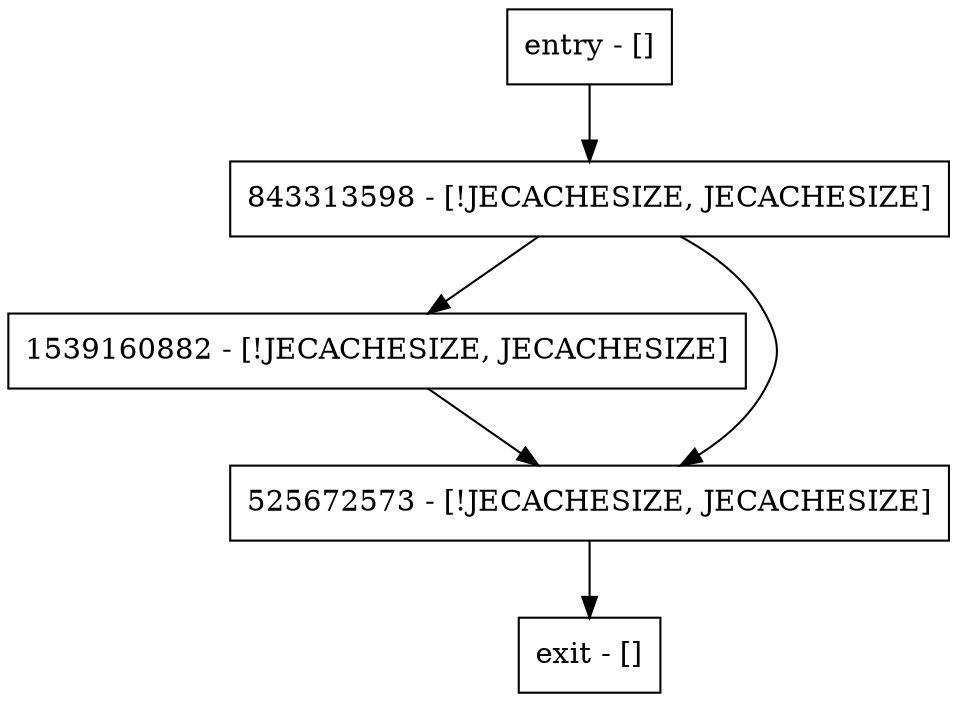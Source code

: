 digraph <init> {
node [shape=record];
entry [label="entry - []"];
exit [label="exit - []"];
843313598 [label="843313598 - [!JECACHESIZE, JECACHESIZE]"];
1539160882 [label="1539160882 - [!JECACHESIZE, JECACHESIZE]"];
525672573 [label="525672573 - [!JECACHESIZE, JECACHESIZE]"];
entry;
exit;
entry -> 843313598;
843313598 -> 1539160882;
843313598 -> 525672573;
1539160882 -> 525672573;
525672573 -> exit;
}
